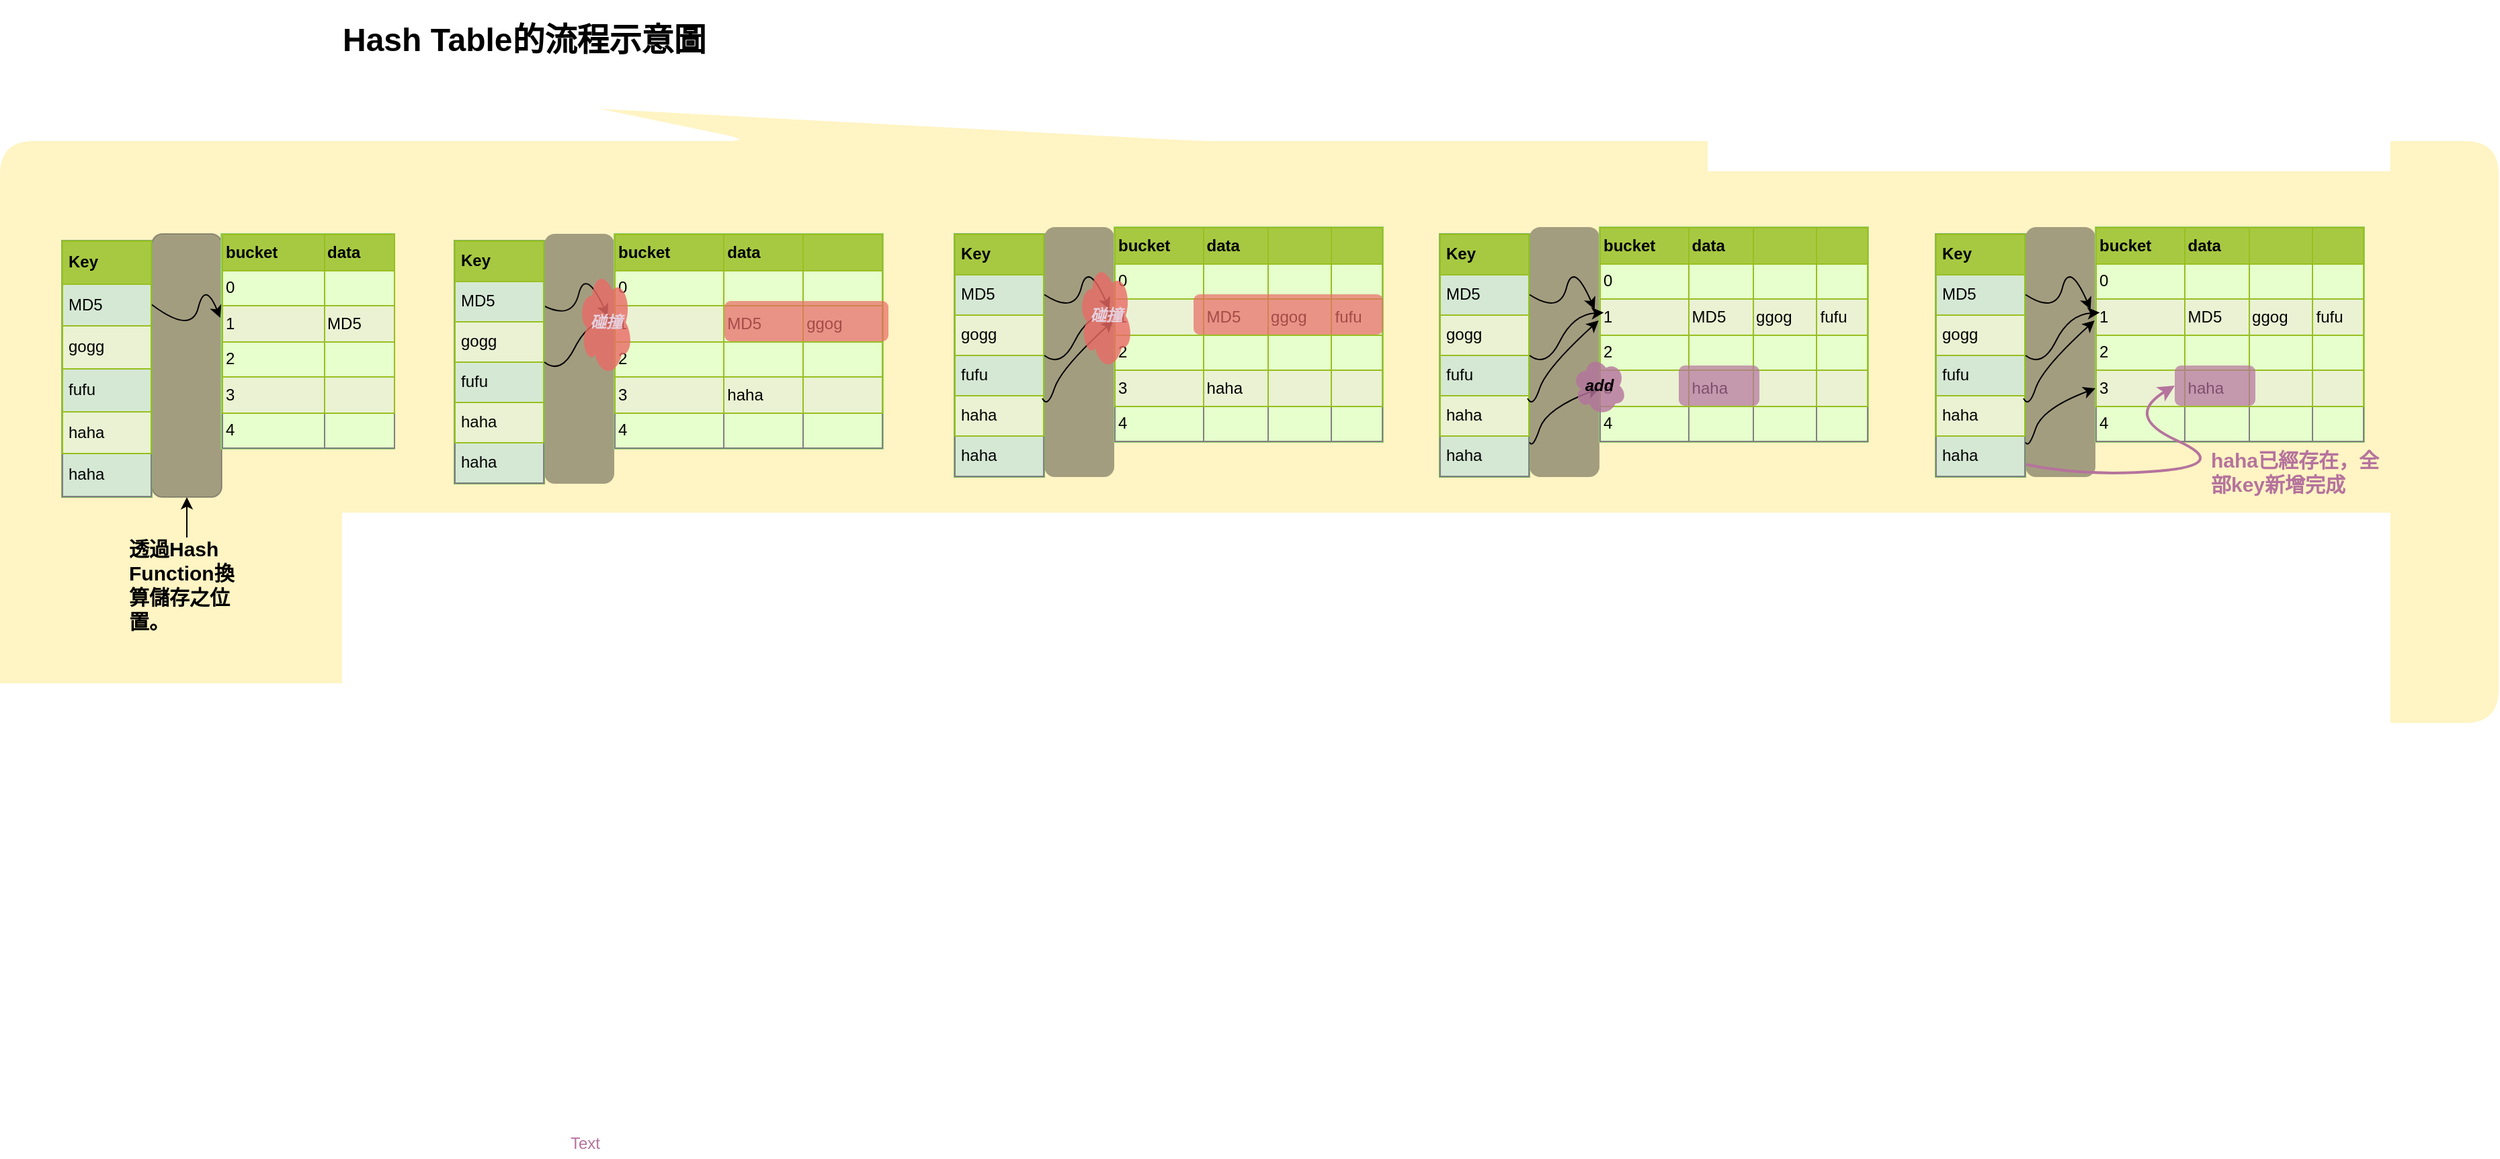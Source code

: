 <mxfile version="12.3.3" type="device" pages="1"><diagram id="zfg-Ta_0PXxhBNGtbEZO" name="第1頁"><mxGraphModel dx="1280" dy="843" grid="1" gridSize="10" guides="1" tooltips="1" connect="1" arrows="1" fold="1" page="1" pageScale="1" pageWidth="827" pageHeight="1169" math="0" shadow="0"><root><mxCell id="0"/><mxCell id="1" parent="0"/><mxCell id="Rqk1GjuLt_yA-Oc96qdx-2" value="" style="shape=callout;whiteSpace=wrap;html=1;perimeter=calloutPerimeter;fontFamily=Helvetica;fontSize=12;fontColor=#000000;align=center;strokeColor=none;strokeWidth=8;rounded=1;arcSize=50;base=330;fillColor=#FFF4C3;position2=0.76;rotation=180;size=24;position=0.52;" vertex="1" parent="1"><mxGeometry x="10" y="141" width="1859" height="457" as="geometry"/></mxCell><mxCell id="Rqk1GjuLt_yA-Oc96qdx-5" value="" style="rounded=1;whiteSpace=wrap;html=1;strokeColor=#36393d;fillColor=#1A1A1A;opacity=40;" vertex="1" parent="1"><mxGeometry x="123" y="234" width="52" height="196" as="geometry"/></mxCell><mxCell id="Rqk1GjuLt_yA-Oc96qdx-3" value="&lt;table border=&quot;1&quot; width=&quot;100%&quot; cellpadding=&quot;4&quot; style=&quot;width: 100% ; height: 100% ; border-collapse: collapse&quot;&gt;&lt;tbody&gt;&lt;tr style=&quot;background-color: rgb(167 , 201 , 66) ; border: 1px solid rgb(152 , 191 , 33)&quot;&gt;&lt;th align=&quot;left&quot;&gt;Key&lt;/th&gt;&lt;/tr&gt;&lt;tr style=&quot;border: 1px solid #98bf21&quot;&gt;&lt;td&gt;MD5&lt;/td&gt;&lt;/tr&gt;&lt;tr style=&quot;background-color: #eaf2d3 ; border: 1px solid #98bf21&quot;&gt;&lt;td&gt;gogg&lt;/td&gt;&lt;/tr&gt;&lt;tr style=&quot;border: 1px solid #98bf21&quot;&gt;&lt;td&gt;fufu&lt;/td&gt;&lt;/tr&gt;&lt;tr style=&quot;background-color: #eaf2d3 ; border: 1px solid #98bf21&quot;&gt;&lt;td&gt;haha&lt;/td&gt;&lt;/tr&gt;&lt;tr&gt;&lt;td&gt;haha&lt;/td&gt;&lt;/tr&gt;&lt;/tbody&gt;&lt;/table&gt;" style="text;html=1;strokeColor=#82b366;fillColor=#d5e8d4;overflow=fill;rounded=0;" vertex="1" parent="1"><mxGeometry x="56" y="239" width="67" height="191" as="geometry"/></mxCell><mxCell id="Rqk1GjuLt_yA-Oc96qdx-6" value="&lt;table border=&quot;1&quot; width=&quot;100%&quot; cellpadding=&quot;2&quot; style=&quot;width: 100% ; height: 100% ; border-collapse: collapse&quot; align=&quot;center&quot;&gt;&lt;tbody&gt;&lt;tr style=&quot;background-color: rgb(167 , 201 , 66) ; border: 1px solid rgb(152 , 191 , 33)&quot;&gt;&lt;th align=&quot;left&quot;&gt;bucket&lt;/th&gt;&lt;th align=&quot;left&quot;&gt;data&lt;/th&gt;&lt;/tr&gt;&lt;tr style=&quot;border: 1px solid #98bf21&quot;&gt;&lt;td&gt;0&lt;/td&gt;&lt;td&gt;&lt;br&gt;&lt;/td&gt;&lt;/tr&gt;&lt;tr style=&quot;background-color: #eaf2d3 ; border: 1px solid #98bf21&quot;&gt;&lt;td&gt;1&lt;/td&gt;&lt;td&gt;MD5&lt;/td&gt;&lt;/tr&gt;&lt;tr style=&quot;border: 1px solid #98bf21&quot;&gt;&lt;td&gt;2&lt;/td&gt;&lt;td&gt;&lt;br&gt;&lt;/td&gt;&lt;/tr&gt;&lt;tr style=&quot;background-color: #eaf2d3 ; border: 1px solid #98bf21&quot;&gt;&lt;td&gt;3&lt;/td&gt;&lt;td&gt;&lt;br&gt;&lt;/td&gt;&lt;/tr&gt;&lt;tr&gt;&lt;td&gt;4&lt;/td&gt;&lt;td&gt;&lt;br&gt;&lt;/td&gt;&lt;/tr&gt;&lt;/tbody&gt;&lt;/table&gt;" style="text;html=1;strokeColor=#97D077;fillColor=#E6FFCC;overflow=fill;rounded=0;fontColor=#000000;" vertex="1" parent="1"><mxGeometry x="174.5" y="234" width="129" height="160" as="geometry"/></mxCell><mxCell id="Rqk1GjuLt_yA-Oc96qdx-9" value="" style="curved=1;endArrow=classic;html=1;exitX=1;exitY=0.25;exitDx=0;exitDy=0;entryX=-0.018;entryY=0.383;entryDx=0;entryDy=0;entryPerimeter=0;" edge="1" parent="1"><mxGeometry width="50" height="50" relative="1" as="geometry"><mxPoint x="413" y="286.75" as="sourcePoint"/><mxPoint x="462.178" y="295.28" as="targetPoint"/><Array as="points"><mxPoint x="435.5" y="299"/><mxPoint x="445.5" y="259"/></Array></mxGeometry></mxCell><mxCell id="Rqk1GjuLt_yA-Oc96qdx-15" style="edgeStyle=orthogonalEdgeStyle;rounded=0;orthogonalLoop=1;jettySize=auto;html=1;entryX=0.5;entryY=1;entryDx=0;entryDy=0;fontColor=#000000;" edge="1" parent="1" source="Rqk1GjuLt_yA-Oc96qdx-11" target="Rqk1GjuLt_yA-Oc96qdx-5"><mxGeometry relative="1" as="geometry"/></mxCell><mxCell id="Rqk1GjuLt_yA-Oc96qdx-11" value="&lt;h1 style=&quot;font-size: 15px&quot;&gt;&lt;font style=&quot;font-size: 15px&quot;&gt;透過Hash Function換算儲存之位置。&lt;/font&gt;&lt;/h1&gt;" style="text;html=1;strokeColor=none;fillColor=none;spacing=5;spacingTop=-20;whiteSpace=wrap;overflow=hidden;rounded=0;fontColor=#000000;" vertex="1" parent="1"><mxGeometry x="101" y="460" width="96" height="70" as="geometry"/></mxCell><mxCell id="Rqk1GjuLt_yA-Oc96qdx-51" value="" style="rounded=1;whiteSpace=wrap;html=1;strokeColor=none;fillColor=#1A1A1A;opacity=40;" vertex="1" parent="1"><mxGeometry x="787" y="229" width="52" height="186" as="geometry"/></mxCell><mxCell id="Rqk1GjuLt_yA-Oc96qdx-52" value="&lt;table border=&quot;1&quot; width=&quot;100%&quot; cellpadding=&quot;4&quot; style=&quot;width: 100% ; height: 100% ; border-collapse: collapse&quot;&gt;&lt;tbody&gt;&lt;tr style=&quot;background-color: rgb(167 , 201 , 66) ; border: 1px solid rgb(152 , 191 , 33)&quot;&gt;&lt;th align=&quot;left&quot;&gt;Key&lt;/th&gt;&lt;/tr&gt;&lt;tr style=&quot;border: 1px solid #98bf21&quot;&gt;&lt;td&gt;MD5&lt;/td&gt;&lt;/tr&gt;&lt;tr style=&quot;background-color: #eaf2d3 ; border: 1px solid #98bf21&quot;&gt;&lt;td&gt;gogg&lt;/td&gt;&lt;/tr&gt;&lt;tr style=&quot;border: 1px solid #98bf21&quot;&gt;&lt;td&gt;fufu&lt;/td&gt;&lt;/tr&gt;&lt;tr style=&quot;background-color: #eaf2d3 ; border: 1px solid #98bf21&quot;&gt;&lt;td&gt;haha&lt;/td&gt;&lt;/tr&gt;&lt;tr&gt;&lt;td&gt;haha&lt;/td&gt;&lt;/tr&gt;&lt;/tbody&gt;&lt;/table&gt;" style="text;html=1;strokeColor=#82b366;fillColor=#d5e8d4;overflow=fill;rounded=0;" vertex="1" parent="1"><mxGeometry x="720" y="234" width="67" height="181" as="geometry"/></mxCell><mxCell id="Rqk1GjuLt_yA-Oc96qdx-53" value="" style="curved=1;endArrow=classic;html=1;entryX=-0.003;entryY=0.434;entryDx=0;entryDy=0;entryPerimeter=0;" edge="1" parent="1" target="Rqk1GjuLt_yA-Oc96qdx-54"><mxGeometry width="50" height="50" relative="1" as="geometry"><mxPoint x="785.5" y="356.533" as="sourcePoint"/><mxPoint x="821.5" y="34" as="targetPoint"/><Array as="points"><mxPoint x="789.5" y="364"/><mxPoint x="799.5" y="334"/></Array></mxGeometry></mxCell><mxCell id="Rqk1GjuLt_yA-Oc96qdx-54" value="&lt;table border=&quot;1&quot; width=&quot;100%&quot; cellpadding=&quot;2&quot; style=&quot;width: 100% ; height: 100% ; border-collapse: collapse&quot; align=&quot;center&quot;&gt;&lt;tbody&gt;&lt;tr style=&quot;background-color: rgb(167 , 201 , 66) ; border: 1px solid rgb(152 , 191 , 33)&quot;&gt;&lt;th align=&quot;left&quot;&gt;bucket&lt;/th&gt;&lt;th align=&quot;left&quot;&gt;data&lt;/th&gt;&lt;td&gt;&lt;br&gt;&lt;/td&gt;&lt;td&gt;&lt;br&gt;&lt;/td&gt;&lt;/tr&gt;&lt;tr style=&quot;border: 1px solid #98bf21&quot;&gt;&lt;td&gt;0&lt;/td&gt;&lt;td&gt;&lt;br&gt;&lt;/td&gt;&lt;td&gt;&lt;br&gt;&lt;/td&gt;&lt;td&gt;&lt;br&gt;&lt;/td&gt;&lt;/tr&gt;&lt;tr style=&quot;background-color: #eaf2d3 ; border: 1px solid #98bf21&quot;&gt;&lt;td&gt;1&lt;/td&gt;&lt;td&gt;MD5&lt;/td&gt;&lt;td&gt;ggog&lt;/td&gt;&lt;td&gt;fufu&lt;/td&gt;&lt;/tr&gt;&lt;tr style=&quot;border: 1px solid #98bf21&quot;&gt;&lt;td&gt;2&lt;/td&gt;&lt;td&gt;&lt;br&gt;&lt;/td&gt;&lt;td&gt;&lt;br&gt;&lt;/td&gt;&lt;td&gt;&lt;br&gt;&lt;/td&gt;&lt;/tr&gt;&lt;tr style=&quot;background-color: #eaf2d3 ; border: 1px solid #98bf21&quot;&gt;&lt;td&gt;3&lt;/td&gt;&lt;td&gt;haha&lt;/td&gt;&lt;td&gt;&lt;br&gt;&lt;/td&gt;&lt;td&gt;&lt;br&gt;&lt;/td&gt;&lt;/tr&gt;&lt;tr&gt;&lt;td&gt;4&lt;/td&gt;&lt;td&gt;&lt;br&gt;&lt;/td&gt;&lt;td&gt;&lt;br&gt;&lt;/td&gt;&lt;td&gt;&lt;br&gt;&lt;/td&gt;&lt;/tr&gt;&lt;/tbody&gt;&lt;/table&gt;" style="text;html=1;strokeColor=#97D077;fillColor=#E6FFCC;overflow=fill;rounded=0;fontColor=#000000;" vertex="1" parent="1"><mxGeometry x="839" y="229" width="200" height="160" as="geometry"/></mxCell><mxCell id="Rqk1GjuLt_yA-Oc96qdx-56" value="" style="curved=1;endArrow=classic;html=1;exitX=1;exitY=0.5;exitDx=0;exitDy=0;entryX=0.016;entryY=0.398;entryDx=0;entryDy=0;entryPerimeter=0;" edge="1" parent="1" source="Rqk1GjuLt_yA-Oc96qdx-52" target="Rqk1GjuLt_yA-Oc96qdx-54"><mxGeometry width="50" height="50" relative="1" as="geometry"><mxPoint x="601.5" y="534" as="sourcePoint"/><mxPoint x="811.5" y="14" as="targetPoint"/><Array as="points"><mxPoint x="799.5" y="334"/><mxPoint x="819.5" y="294"/></Array></mxGeometry></mxCell><mxCell id="Rqk1GjuLt_yA-Oc96qdx-57" value="" style="curved=1;endArrow=classic;html=1;exitX=1;exitY=0.25;exitDx=0;exitDy=0;entryX=-0.018;entryY=0.383;entryDx=0;entryDy=0;entryPerimeter=0;" edge="1" parent="1" source="Rqk1GjuLt_yA-Oc96qdx-52" target="Rqk1GjuLt_yA-Oc96qdx-54"><mxGeometry width="50" height="50" relative="1" as="geometry"><mxPoint x="707.5" y="-16" as="sourcePoint"/><mxPoint x="821.5" y="4" as="targetPoint"/><Array as="points"><mxPoint x="809.5" y="294"/><mxPoint x="819.5" y="254"/></Array></mxGeometry></mxCell><mxCell id="Rqk1GjuLt_yA-Oc96qdx-58" value="&lt;b&gt;&lt;i&gt;&lt;font color=&quot;#e6d0de&quot;&gt;碰撞&lt;/font&gt;&lt;/i&gt;&lt;/b&gt;" style="ellipse;shape=cloud;whiteSpace=wrap;html=1;gradientColor=none;gradientDirection=west;fillColor=#EA6B66;strokeColor=none;strokeWidth=5;opacity=80;" vertex="1" parent="1"><mxGeometry x="812.5" y="255" width="40" height="80" as="geometry"/></mxCell><mxCell id="Rqk1GjuLt_yA-Oc96qdx-59" value="" style="rounded=1;whiteSpace=wrap;html=1;fontFamily=Helvetica;fontSize=12;fontColor=#000000;align=center;strokeWidth=5;fillColor=#EA6B66;strokeColor=none;opacity=70;" vertex="1" parent="1"><mxGeometry x="898" y="279" width="141" height="30" as="geometry"/></mxCell><mxCell id="Rqk1GjuLt_yA-Oc96qdx-65" value="" style="rounded=1;whiteSpace=wrap;html=1;strokeColor=none;fillColor=#1A1A1A;opacity=40;" vertex="1" parent="1"><mxGeometry x="1148" y="229" width="52" height="186" as="geometry"/></mxCell><mxCell id="Rqk1GjuLt_yA-Oc96qdx-66" value="&lt;table border=&quot;1&quot; width=&quot;100%&quot; cellpadding=&quot;4&quot; style=&quot;width: 100% ; height: 100% ; border-collapse: collapse&quot;&gt;&lt;tbody&gt;&lt;tr style=&quot;background-color: rgb(167 , 201 , 66) ; border: 1px solid rgb(152 , 191 , 33)&quot;&gt;&lt;th align=&quot;left&quot;&gt;Key&lt;/th&gt;&lt;/tr&gt;&lt;tr style=&quot;border: 1px solid #98bf21&quot;&gt;&lt;td&gt;MD5&lt;/td&gt;&lt;/tr&gt;&lt;tr style=&quot;background-color: #eaf2d3 ; border: 1px solid #98bf21&quot;&gt;&lt;td&gt;gogg&lt;/td&gt;&lt;/tr&gt;&lt;tr style=&quot;border: 1px solid #98bf21&quot;&gt;&lt;td&gt;fufu&lt;/td&gt;&lt;/tr&gt;&lt;tr style=&quot;background-color: #eaf2d3 ; border: 1px solid #98bf21&quot;&gt;&lt;td&gt;haha&lt;/td&gt;&lt;/tr&gt;&lt;tr&gt;&lt;td&gt;haha&lt;/td&gt;&lt;/tr&gt;&lt;/tbody&gt;&lt;/table&gt;" style="text;html=1;strokeColor=#82b366;fillColor=#d5e8d4;overflow=fill;rounded=0;" vertex="1" parent="1"><mxGeometry x="1081" y="234" width="67" height="181" as="geometry"/></mxCell><mxCell id="Rqk1GjuLt_yA-Oc96qdx-67" value="" style="curved=1;endArrow=classic;html=1;entryX=-0.003;entryY=0.434;entryDx=0;entryDy=0;entryPerimeter=0;" edge="1" target="Rqk1GjuLt_yA-Oc96qdx-68" parent="1"><mxGeometry width="50" height="50" relative="1" as="geometry"><mxPoint x="1146.5" y="356.533" as="sourcePoint"/><mxPoint x="1156.5" y="-66" as="targetPoint"/><Array as="points"><mxPoint x="1150.5" y="364"/><mxPoint x="1160.5" y="334"/></Array></mxGeometry></mxCell><mxCell id="Rqk1GjuLt_yA-Oc96qdx-68" value="&lt;table border=&quot;1&quot; width=&quot;100%&quot; cellpadding=&quot;2&quot; style=&quot;width: 100% ; height: 100% ; border-collapse: collapse&quot; align=&quot;center&quot;&gt;&lt;tbody&gt;&lt;tr style=&quot;background-color: rgb(167 , 201 , 66) ; border: 1px solid rgb(152 , 191 , 33)&quot;&gt;&lt;th align=&quot;left&quot;&gt;bucket&lt;/th&gt;&lt;th align=&quot;left&quot;&gt;data&lt;/th&gt;&lt;td&gt;&lt;br&gt;&lt;/td&gt;&lt;td&gt;&lt;br&gt;&lt;/td&gt;&lt;/tr&gt;&lt;tr style=&quot;border: 1px solid #98bf21&quot;&gt;&lt;td&gt;0&lt;/td&gt;&lt;td&gt;&lt;br&gt;&lt;/td&gt;&lt;td&gt;&lt;br&gt;&lt;/td&gt;&lt;td&gt;&lt;br&gt;&lt;/td&gt;&lt;/tr&gt;&lt;tr style=&quot;background-color: #eaf2d3 ; border: 1px solid #98bf21&quot;&gt;&lt;td&gt;1&lt;/td&gt;&lt;td&gt;MD5&lt;/td&gt;&lt;td&gt;ggog&lt;/td&gt;&lt;td&gt;fufu&lt;/td&gt;&lt;/tr&gt;&lt;tr style=&quot;border: 1px solid #98bf21&quot;&gt;&lt;td&gt;2&lt;/td&gt;&lt;td&gt;&lt;br&gt;&lt;/td&gt;&lt;td&gt;&lt;br&gt;&lt;/td&gt;&lt;td&gt;&lt;br&gt;&lt;/td&gt;&lt;/tr&gt;&lt;tr style=&quot;background-color: #eaf2d3 ; border: 1px solid #98bf21&quot;&gt;&lt;td&gt;3&lt;/td&gt;&lt;td&gt;haha&lt;/td&gt;&lt;td&gt;&lt;br&gt;&lt;/td&gt;&lt;td&gt;&lt;br&gt;&lt;/td&gt;&lt;/tr&gt;&lt;tr&gt;&lt;td&gt;4&lt;/td&gt;&lt;td&gt;&lt;br&gt;&lt;/td&gt;&lt;td&gt;&lt;br&gt;&lt;/td&gt;&lt;td&gt;&lt;br&gt;&lt;/td&gt;&lt;/tr&gt;&lt;/tbody&gt;&lt;/table&gt;" style="text;html=1;strokeColor=#97D077;fillColor=#E6FFCC;overflow=fill;rounded=0;fontColor=#000000;" vertex="1" parent="1"><mxGeometry x="1200" y="229" width="200" height="160" as="geometry"/></mxCell><mxCell id="Rqk1GjuLt_yA-Oc96qdx-69" value="" style="curved=1;endArrow=classic;html=1;entryX=0;entryY=0.75;entryDx=0;entryDy=0;" edge="1" source="Rqk1GjuLt_yA-Oc96qdx-66" target="Rqk1GjuLt_yA-Oc96qdx-68" parent="1"><mxGeometry width="50" height="50" relative="1" as="geometry"><mxPoint x="1086.5" y="-6" as="sourcePoint"/><mxPoint x="1106.5" y="-36" as="targetPoint"/><Array as="points"><mxPoint x="1150.5" y="394"/><mxPoint x="1160.5" y="364"/></Array></mxGeometry></mxCell><mxCell id="Rqk1GjuLt_yA-Oc96qdx-70" value="" style="curved=1;endArrow=classic;html=1;exitX=1;exitY=0.5;exitDx=0;exitDy=0;entryX=0.016;entryY=0.398;entryDx=0;entryDy=0;entryPerimeter=0;" edge="1" source="Rqk1GjuLt_yA-Oc96qdx-66" target="Rqk1GjuLt_yA-Oc96qdx-68" parent="1"><mxGeometry width="50" height="50" relative="1" as="geometry"><mxPoint x="936.5" y="434" as="sourcePoint"/><mxPoint x="1146.5" y="-86" as="targetPoint"/><Array as="points"><mxPoint x="1160.5" y="334"/><mxPoint x="1180.5" y="294"/></Array></mxGeometry></mxCell><mxCell id="Rqk1GjuLt_yA-Oc96qdx-71" value="" style="curved=1;endArrow=classic;html=1;exitX=1;exitY=0.25;exitDx=0;exitDy=0;entryX=-0.018;entryY=0.383;entryDx=0;entryDy=0;entryPerimeter=0;" edge="1" source="Rqk1GjuLt_yA-Oc96qdx-66" target="Rqk1GjuLt_yA-Oc96qdx-68" parent="1"><mxGeometry width="50" height="50" relative="1" as="geometry"><mxPoint x="1042.5" y="-116" as="sourcePoint"/><mxPoint x="1156.5" y="-96" as="targetPoint"/><Array as="points"><mxPoint x="1170.5" y="294"/><mxPoint x="1180.5" y="254"/></Array></mxGeometry></mxCell><mxCell id="Rqk1GjuLt_yA-Oc96qdx-74" value="&lt;b&gt;&lt;i&gt;add&lt;/i&gt;&lt;/b&gt;" style="ellipse;shape=cloud;whiteSpace=wrap;html=1;gradientDirection=west;fillColor=#B5739D;strokeColor=none;strokeWidth=5;opacity=80;fontColor=#000000;" vertex="1" parent="1"><mxGeometry x="1180" y="325" width="40" height="44" as="geometry"/></mxCell><mxCell id="Rqk1GjuLt_yA-Oc96qdx-75" value="" style="rounded=1;whiteSpace=wrap;html=1;fontFamily=Helvetica;fontSize=12;fontColor=#000000;align=center;strokeWidth=5;fillColor=#B5739D;strokeColor=none;opacity=70;" vertex="1" parent="1"><mxGeometry x="1259" y="332" width="60" height="30" as="geometry"/></mxCell><mxCell id="Rqk1GjuLt_yA-Oc96qdx-78" value="" style="rounded=1;whiteSpace=wrap;html=1;strokeColor=none;fillColor=#1A1A1A;opacity=40;" vertex="1" parent="1"><mxGeometry x="1517" y="229" width="52" height="186" as="geometry"/></mxCell><mxCell id="Rqk1GjuLt_yA-Oc96qdx-79" value="&lt;table border=&quot;1&quot; width=&quot;100%&quot; cellpadding=&quot;4&quot; style=&quot;width: 100% ; height: 100% ; border-collapse: collapse&quot;&gt;&lt;tbody&gt;&lt;tr style=&quot;background-color: rgb(167 , 201 , 66) ; border: 1px solid rgb(152 , 191 , 33)&quot;&gt;&lt;th align=&quot;left&quot;&gt;Key&lt;/th&gt;&lt;/tr&gt;&lt;tr style=&quot;border: 1px solid #98bf21&quot;&gt;&lt;td&gt;MD5&lt;/td&gt;&lt;/tr&gt;&lt;tr style=&quot;background-color: #eaf2d3 ; border: 1px solid #98bf21&quot;&gt;&lt;td&gt;gogg&lt;/td&gt;&lt;/tr&gt;&lt;tr style=&quot;border: 1px solid #98bf21&quot;&gt;&lt;td&gt;fufu&lt;/td&gt;&lt;/tr&gt;&lt;tr style=&quot;background-color: #eaf2d3 ; border: 1px solid #98bf21&quot;&gt;&lt;td&gt;haha&lt;/td&gt;&lt;/tr&gt;&lt;tr&gt;&lt;td&gt;haha&lt;/td&gt;&lt;/tr&gt;&lt;/tbody&gt;&lt;/table&gt;" style="text;html=1;strokeColor=#82b366;fillColor=#d5e8d4;overflow=fill;rounded=0;" vertex="1" parent="1"><mxGeometry x="1450" y="234" width="67" height="181" as="geometry"/></mxCell><mxCell id="Rqk1GjuLt_yA-Oc96qdx-80" value="" style="curved=1;endArrow=classic;html=1;entryX=-0.003;entryY=0.434;entryDx=0;entryDy=0;entryPerimeter=0;" edge="1" target="Rqk1GjuLt_yA-Oc96qdx-81" parent="1"><mxGeometry width="50" height="50" relative="1" as="geometry"><mxPoint x="1515.5" y="356.533" as="sourcePoint"/><mxPoint x="1499.5" y="-166" as="targetPoint"/><Array as="points"><mxPoint x="1519.5" y="364"/><mxPoint x="1529.5" y="334"/></Array></mxGeometry></mxCell><mxCell id="Rqk1GjuLt_yA-Oc96qdx-81" value="&lt;table border=&quot;1&quot; width=&quot;100%&quot; cellpadding=&quot;2&quot; style=&quot;width: 100% ; height: 100% ; border-collapse: collapse&quot; align=&quot;center&quot;&gt;&lt;tbody&gt;&lt;tr style=&quot;background-color: rgb(167 , 201 , 66) ; border: 1px solid rgb(152 , 191 , 33)&quot;&gt;&lt;th align=&quot;left&quot;&gt;bucket&lt;/th&gt;&lt;th align=&quot;left&quot;&gt;data&lt;/th&gt;&lt;td&gt;&lt;br&gt;&lt;/td&gt;&lt;td&gt;&lt;br&gt;&lt;/td&gt;&lt;/tr&gt;&lt;tr style=&quot;border: 1px solid #98bf21&quot;&gt;&lt;td&gt;0&lt;/td&gt;&lt;td&gt;&lt;br&gt;&lt;/td&gt;&lt;td&gt;&lt;br&gt;&lt;/td&gt;&lt;td&gt;&lt;br&gt;&lt;/td&gt;&lt;/tr&gt;&lt;tr style=&quot;background-color: #eaf2d3 ; border: 1px solid #98bf21&quot;&gt;&lt;td&gt;1&lt;/td&gt;&lt;td&gt;MD5&lt;/td&gt;&lt;td&gt;ggog&lt;/td&gt;&lt;td&gt;fufu&lt;/td&gt;&lt;/tr&gt;&lt;tr style=&quot;border: 1px solid #98bf21&quot;&gt;&lt;td&gt;2&lt;/td&gt;&lt;td&gt;&lt;br&gt;&lt;/td&gt;&lt;td&gt;&lt;br&gt;&lt;/td&gt;&lt;td&gt;&lt;br&gt;&lt;/td&gt;&lt;/tr&gt;&lt;tr style=&quot;background-color: #eaf2d3 ; border: 1px solid #98bf21&quot;&gt;&lt;td&gt;3&lt;/td&gt;&lt;td&gt;haha&lt;/td&gt;&lt;td&gt;&lt;br&gt;&lt;/td&gt;&lt;td&gt;&lt;br&gt;&lt;/td&gt;&lt;/tr&gt;&lt;tr&gt;&lt;td&gt;4&lt;/td&gt;&lt;td&gt;&lt;br&gt;&lt;/td&gt;&lt;td&gt;&lt;br&gt;&lt;/td&gt;&lt;td&gt;&lt;br&gt;&lt;/td&gt;&lt;/tr&gt;&lt;/tbody&gt;&lt;/table&gt;" style="text;html=1;strokeColor=#97D077;fillColor=#E6FFCC;overflow=fill;rounded=0;fontColor=#000000;" vertex="1" parent="1"><mxGeometry x="1569" y="229" width="200" height="160" as="geometry"/></mxCell><mxCell id="Rqk1GjuLt_yA-Oc96qdx-82" value="" style="curved=1;endArrow=classic;html=1;entryX=0;entryY=0.75;entryDx=0;entryDy=0;" edge="1" source="Rqk1GjuLt_yA-Oc96qdx-79" target="Rqk1GjuLt_yA-Oc96qdx-81" parent="1"><mxGeometry width="50" height="50" relative="1" as="geometry"><mxPoint x="1429.5" y="-106" as="sourcePoint"/><mxPoint x="1449.5" y="-136" as="targetPoint"/><Array as="points"><mxPoint x="1519.5" y="394"/><mxPoint x="1529.5" y="364"/></Array></mxGeometry></mxCell><mxCell id="Rqk1GjuLt_yA-Oc96qdx-83" value="" style="curved=1;endArrow=classic;html=1;exitX=1;exitY=0.5;exitDx=0;exitDy=0;entryX=0.016;entryY=0.398;entryDx=0;entryDy=0;entryPerimeter=0;" edge="1" source="Rqk1GjuLt_yA-Oc96qdx-79" target="Rqk1GjuLt_yA-Oc96qdx-81" parent="1"><mxGeometry width="50" height="50" relative="1" as="geometry"><mxPoint x="1279.5" y="334" as="sourcePoint"/><mxPoint x="1489.5" y="-186" as="targetPoint"/><Array as="points"><mxPoint x="1529.5" y="334"/><mxPoint x="1549.5" y="294"/></Array></mxGeometry></mxCell><mxCell id="Rqk1GjuLt_yA-Oc96qdx-84" value="" style="curved=1;endArrow=classic;html=1;exitX=1;exitY=0.25;exitDx=0;exitDy=0;entryX=-0.018;entryY=0.383;entryDx=0;entryDy=0;entryPerimeter=0;" edge="1" source="Rqk1GjuLt_yA-Oc96qdx-79" target="Rqk1GjuLt_yA-Oc96qdx-81" parent="1"><mxGeometry width="50" height="50" relative="1" as="geometry"><mxPoint x="1385.5" y="-216" as="sourcePoint"/><mxPoint x="1499.5" y="-196" as="targetPoint"/><Array as="points"><mxPoint x="1539.5" y="294"/><mxPoint x="1549.5" y="254"/></Array></mxGeometry></mxCell><mxCell id="Rqk1GjuLt_yA-Oc96qdx-88" value="" style="rounded=1;whiteSpace=wrap;html=1;fontFamily=Helvetica;fontSize=12;fontColor=#000000;align=center;strokeWidth=5;fillColor=#B5739D;strokeColor=none;opacity=70;" vertex="1" parent="1"><mxGeometry x="1628" y="332" width="60" height="30" as="geometry"/></mxCell><mxCell id="Rqk1GjuLt_yA-Oc96qdx-89" value="" style="curved=1;endArrow=classic;html=1;fontColor=#000000;exitX=1.005;exitY=0.948;exitDx=0;exitDy=0;exitPerimeter=0;entryX=0;entryY=0.5;entryDx=0;entryDy=0;strokeColor=#B5739D;strokeWidth=2;" edge="1" source="Rqk1GjuLt_yA-Oc96qdx-79" target="Rqk1GjuLt_yA-Oc96qdx-88" parent="1"><mxGeometry width="50" height="50" relative="1" as="geometry"><mxPoint x="1434" y="115" as="sourcePoint"/><mxPoint x="1484" y="65" as="targetPoint"/><Array as="points"><mxPoint x="1562" y="415"/><mxPoint x="1670" y="406"/><mxPoint x="1590" y="370"/></Array></mxGeometry></mxCell><mxCell id="Rqk1GjuLt_yA-Oc96qdx-90" value="&lt;h1 style=&quot;font-size: 15px&quot;&gt;haha已經存在，全部key新增完成&lt;/h1&gt;" style="text;html=1;strokeColor=none;fillColor=none;spacing=5;spacingTop=-20;whiteSpace=wrap;overflow=hidden;rounded=0;fontColor=#B5739D;" vertex="1" parent="1"><mxGeometry x="1650" y="394" width="136" height="56" as="geometry"/></mxCell><mxCell id="Rqk1GjuLt_yA-Oc96qdx-92" value="" style="curved=1;endArrow=classic;html=1;exitX=1;exitY=0.25;exitDx=0;exitDy=0;entryX=0.979;entryY=0.319;entryDx=0;entryDy=0;entryPerimeter=0;" edge="1" parent="1" source="Rqk1GjuLt_yA-Oc96qdx-3" target="Rqk1GjuLt_yA-Oc96qdx-5"><mxGeometry width="50" height="50" relative="1" as="geometry"><mxPoint x="130" y="296.75" as="sourcePoint"/><mxPoint x="179" y="300" as="targetPoint"/><Array as="points"><mxPoint x="152.5" y="309"/><mxPoint x="162.5" y="269"/></Array></mxGeometry></mxCell><mxCell id="Rqk1GjuLt_yA-Oc96qdx-38" value="" style="rounded=1;whiteSpace=wrap;html=1;strokeColor=none;fillColor=#1A1A1A;opacity=40;" vertex="1" parent="1"><mxGeometry x="415" y="234" width="52" height="186" as="geometry"/></mxCell><mxCell id="Rqk1GjuLt_yA-Oc96qdx-39" value="&lt;table border=&quot;1&quot; width=&quot;100%&quot; cellpadding=&quot;4&quot; style=&quot;width: 100% ; height: 100% ; border-collapse: collapse&quot;&gt;&lt;tbody&gt;&lt;tr style=&quot;background-color: rgb(167 , 201 , 66) ; border: 1px solid rgb(152 , 191 , 33)&quot;&gt;&lt;th align=&quot;left&quot;&gt;Key&lt;/th&gt;&lt;/tr&gt;&lt;tr style=&quot;border: 1px solid #98bf21&quot;&gt;&lt;td&gt;MD5&lt;/td&gt;&lt;/tr&gt;&lt;tr style=&quot;background-color: #eaf2d3 ; border: 1px solid #98bf21&quot;&gt;&lt;td&gt;gogg&lt;/td&gt;&lt;/tr&gt;&lt;tr style=&quot;border: 1px solid #98bf21&quot;&gt;&lt;td&gt;fufu&lt;/td&gt;&lt;/tr&gt;&lt;tr style=&quot;background-color: #eaf2d3 ; border: 1px solid #98bf21&quot;&gt;&lt;td&gt;haha&lt;/td&gt;&lt;/tr&gt;&lt;tr&gt;&lt;td&gt;haha&lt;/td&gt;&lt;/tr&gt;&lt;/tbody&gt;&lt;/table&gt;" style="text;html=1;strokeColor=#82b366;fillColor=#d5e8d4;overflow=fill;rounded=0;" vertex="1" parent="1"><mxGeometry x="348" y="239" width="67" height="181" as="geometry"/></mxCell><mxCell id="Rqk1GjuLt_yA-Oc96qdx-41" value="&lt;table border=&quot;1&quot; width=&quot;100%&quot; cellpadding=&quot;2&quot; style=&quot;width: 100% ; height: 100% ; border-collapse: collapse&quot; align=&quot;center&quot;&gt;&lt;tbody&gt;&lt;tr style=&quot;background-color: rgb(167 , 201 , 66) ; border: 1px solid rgb(152 , 191 , 33)&quot;&gt;&lt;th align=&quot;left&quot;&gt;bucket&lt;/th&gt;&lt;th align=&quot;left&quot;&gt;data&lt;/th&gt;&lt;td&gt;&lt;br&gt;&lt;/td&gt;&lt;/tr&gt;&lt;tr style=&quot;border: 1px solid #98bf21&quot;&gt;&lt;td&gt;0&lt;/td&gt;&lt;td&gt;&lt;br&gt;&lt;/td&gt;&lt;td&gt;&lt;br&gt;&lt;/td&gt;&lt;/tr&gt;&lt;tr style=&quot;background-color: #eaf2d3 ; border: 1px solid #98bf21&quot;&gt;&lt;td&gt;1&lt;/td&gt;&lt;td&gt;MD5&lt;/td&gt;&lt;td&gt;ggog&lt;/td&gt;&lt;/tr&gt;&lt;tr style=&quot;border: 1px solid #98bf21&quot;&gt;&lt;td&gt;2&lt;/td&gt;&lt;td&gt;&lt;br&gt;&lt;/td&gt;&lt;td&gt;&lt;br&gt;&lt;/td&gt;&lt;/tr&gt;&lt;tr style=&quot;background-color: #eaf2d3 ; border: 1px solid #98bf21&quot;&gt;&lt;td&gt;3&lt;/td&gt;&lt;td&gt;haha&lt;/td&gt;&lt;td&gt;&lt;br&gt;&lt;/td&gt;&lt;/tr&gt;&lt;tr&gt;&lt;td&gt;4&lt;/td&gt;&lt;td&gt;&lt;br&gt;&lt;/td&gt;&lt;td&gt;&lt;br&gt;&lt;/td&gt;&lt;/tr&gt;&lt;/tbody&gt;&lt;/table&gt;" style="text;html=1;strokeColor=#97D077;fillColor=#E6FFCC;overflow=fill;rounded=0;fontColor=#000000;" vertex="1" parent="1"><mxGeometry x="467" y="234" width="200" height="160" as="geometry"/></mxCell><mxCell id="Rqk1GjuLt_yA-Oc96qdx-43" value="" style="curved=1;endArrow=classic;html=1;exitX=1;exitY=0.5;exitDx=0;exitDy=0;entryX=0.016;entryY=0.398;entryDx=0;entryDy=0;entryPerimeter=0;" edge="1" parent="1" source="Rqk1GjuLt_yA-Oc96qdx-39" target="Rqk1GjuLt_yA-Oc96qdx-41"><mxGeometry width="50" height="50" relative="1" as="geometry"><mxPoint x="229.5" y="539" as="sourcePoint"/><mxPoint x="439.5" y="19" as="targetPoint"/><Array as="points"><mxPoint x="427.5" y="339"/><mxPoint x="447.5" y="299"/></Array></mxGeometry></mxCell><mxCell id="Rqk1GjuLt_yA-Oc96qdx-45" value="&lt;b&gt;&lt;i&gt;&lt;font color=&quot;#e6d0de&quot;&gt;碰撞&lt;/font&gt;&lt;/i&gt;&lt;/b&gt;" style="ellipse;shape=cloud;whiteSpace=wrap;html=1;gradientColor=none;gradientDirection=west;fillColor=#EA6B66;strokeColor=none;strokeWidth=5;opacity=80;" vertex="1" parent="1"><mxGeometry x="440.5" y="260" width="40" height="80" as="geometry"/></mxCell><mxCell id="Rqk1GjuLt_yA-Oc96qdx-46" value="" style="rounded=1;whiteSpace=wrap;html=1;fontFamily=Helvetica;fontSize=12;fontColor=#000000;align=center;strokeWidth=5;fillColor=#EA6B66;strokeColor=none;opacity=70;" vertex="1" parent="1"><mxGeometry x="549" y="284" width="122" height="30" as="geometry"/></mxCell><mxCell id="Rqk1GjuLt_yA-Oc96qdx-97" value="Text" style="text;html=1;align=center;verticalAlign=middle;resizable=0;points=[];;autosize=1;fontColor=#B5739D;" vertex="1" parent="1"><mxGeometry x="425" y="901" width="40" height="20" as="geometry"/></mxCell><mxCell id="Rqk1GjuLt_yA-Oc96qdx-1" value="&lt;h1&gt;Hash Table的流程示意圖&lt;/h1&gt;" style="text;html=1;strokeColor=none;fillColor=none;spacing=5;spacingTop=-20;whiteSpace=wrap;overflow=hidden;rounded=0;glass=0;comic=1;" vertex="1" parent="1"><mxGeometry x="260" y="70.114" width="330" height="116.856" as="geometry"/></mxCell></root></mxGraphModel></diagram></mxfile>